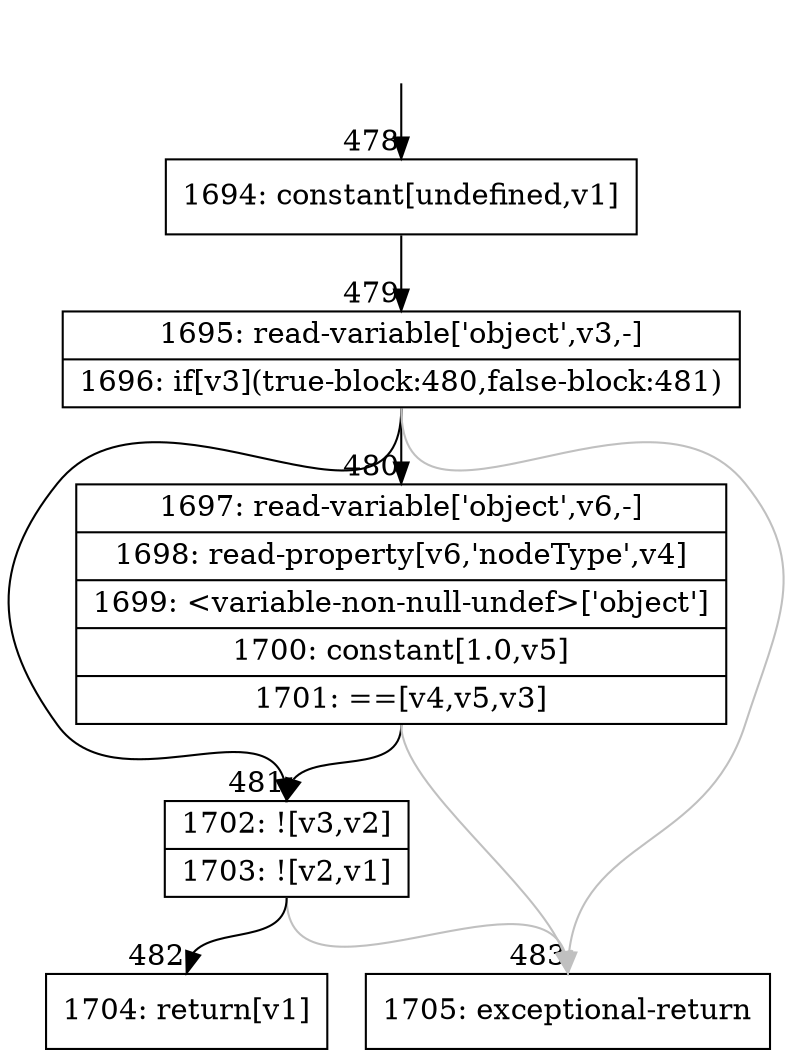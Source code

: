 digraph {
rankdir="TD"
BB_entry31[shape=none,label=""];
BB_entry31 -> BB478 [tailport=s, headport=n, headlabel="    478"]
BB478 [shape=record label="{1694: constant[undefined,v1]}" ] 
BB478 -> BB479 [tailport=s, headport=n, headlabel="      479"]
BB479 [shape=record label="{1695: read-variable['object',v3,-]|1696: if[v3](true-block:480,false-block:481)}" ] 
BB479 -> BB481 [tailport=s, headport=n, headlabel="      481"]
BB479 -> BB480 [tailport=s, headport=n, headlabel="      480"]
BB479 -> BB483 [tailport=s, headport=n, color=gray, headlabel="      483"]
BB480 [shape=record label="{1697: read-variable['object',v6,-]|1698: read-property[v6,'nodeType',v4]|1699: \<variable-non-null-undef\>['object']|1700: constant[1.0,v5]|1701: ==[v4,v5,v3]}" ] 
BB480 -> BB481 [tailport=s, headport=n]
BB480 -> BB483 [tailport=s, headport=n, color=gray]
BB481 [shape=record label="{1702: ![v3,v2]|1703: ![v2,v1]}" ] 
BB481 -> BB482 [tailport=s, headport=n, headlabel="      482"]
BB481 -> BB483 [tailport=s, headport=n, color=gray]
BB482 [shape=record label="{1704: return[v1]}" ] 
BB483 [shape=record label="{1705: exceptional-return}" ] 
//#$~ 312
}
